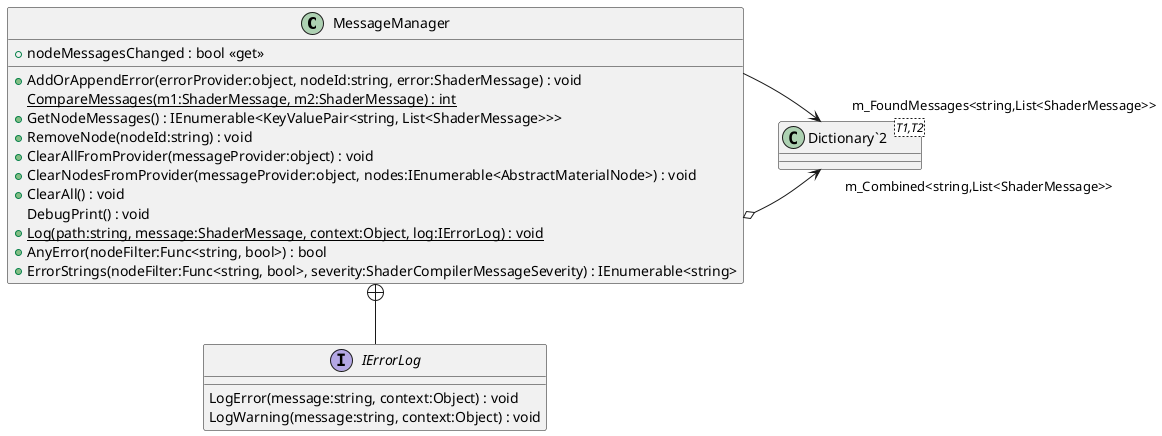 @startuml
class MessageManager {
    + nodeMessagesChanged : bool <<get>>
    + AddOrAppendError(errorProvider:object, nodeId:string, error:ShaderMessage) : void
    {static} CompareMessages(m1:ShaderMessage, m2:ShaderMessage) : int
    + GetNodeMessages() : IEnumerable<KeyValuePair<string, List<ShaderMessage>>>
    + RemoveNode(nodeId:string) : void
    + ClearAllFromProvider(messageProvider:object) : void
    + ClearNodesFromProvider(messageProvider:object, nodes:IEnumerable<AbstractMaterialNode>) : void
    + ClearAll() : void
    DebugPrint() : void
    + {static} Log(path:string, message:ShaderMessage, context:Object, log:IErrorLog) : void
    + AnyError(nodeFilter:Func<string, bool>) : bool
    + ErrorStrings(nodeFilter:Func<string, bool>, severity:ShaderCompilerMessageSeverity) : IEnumerable<string>
}
interface IErrorLog {
    LogError(message:string, context:Object) : void
    LogWarning(message:string, context:Object) : void
}
class "Dictionary`2"<T1,T2> {
}
MessageManager o-> "m_Combined<string,List<ShaderMessage>>" "Dictionary`2"
MessageManager --> "m_FoundMessages<string,List<ShaderMessage>>" "Dictionary`2"
MessageManager +-- IErrorLog
@enduml
